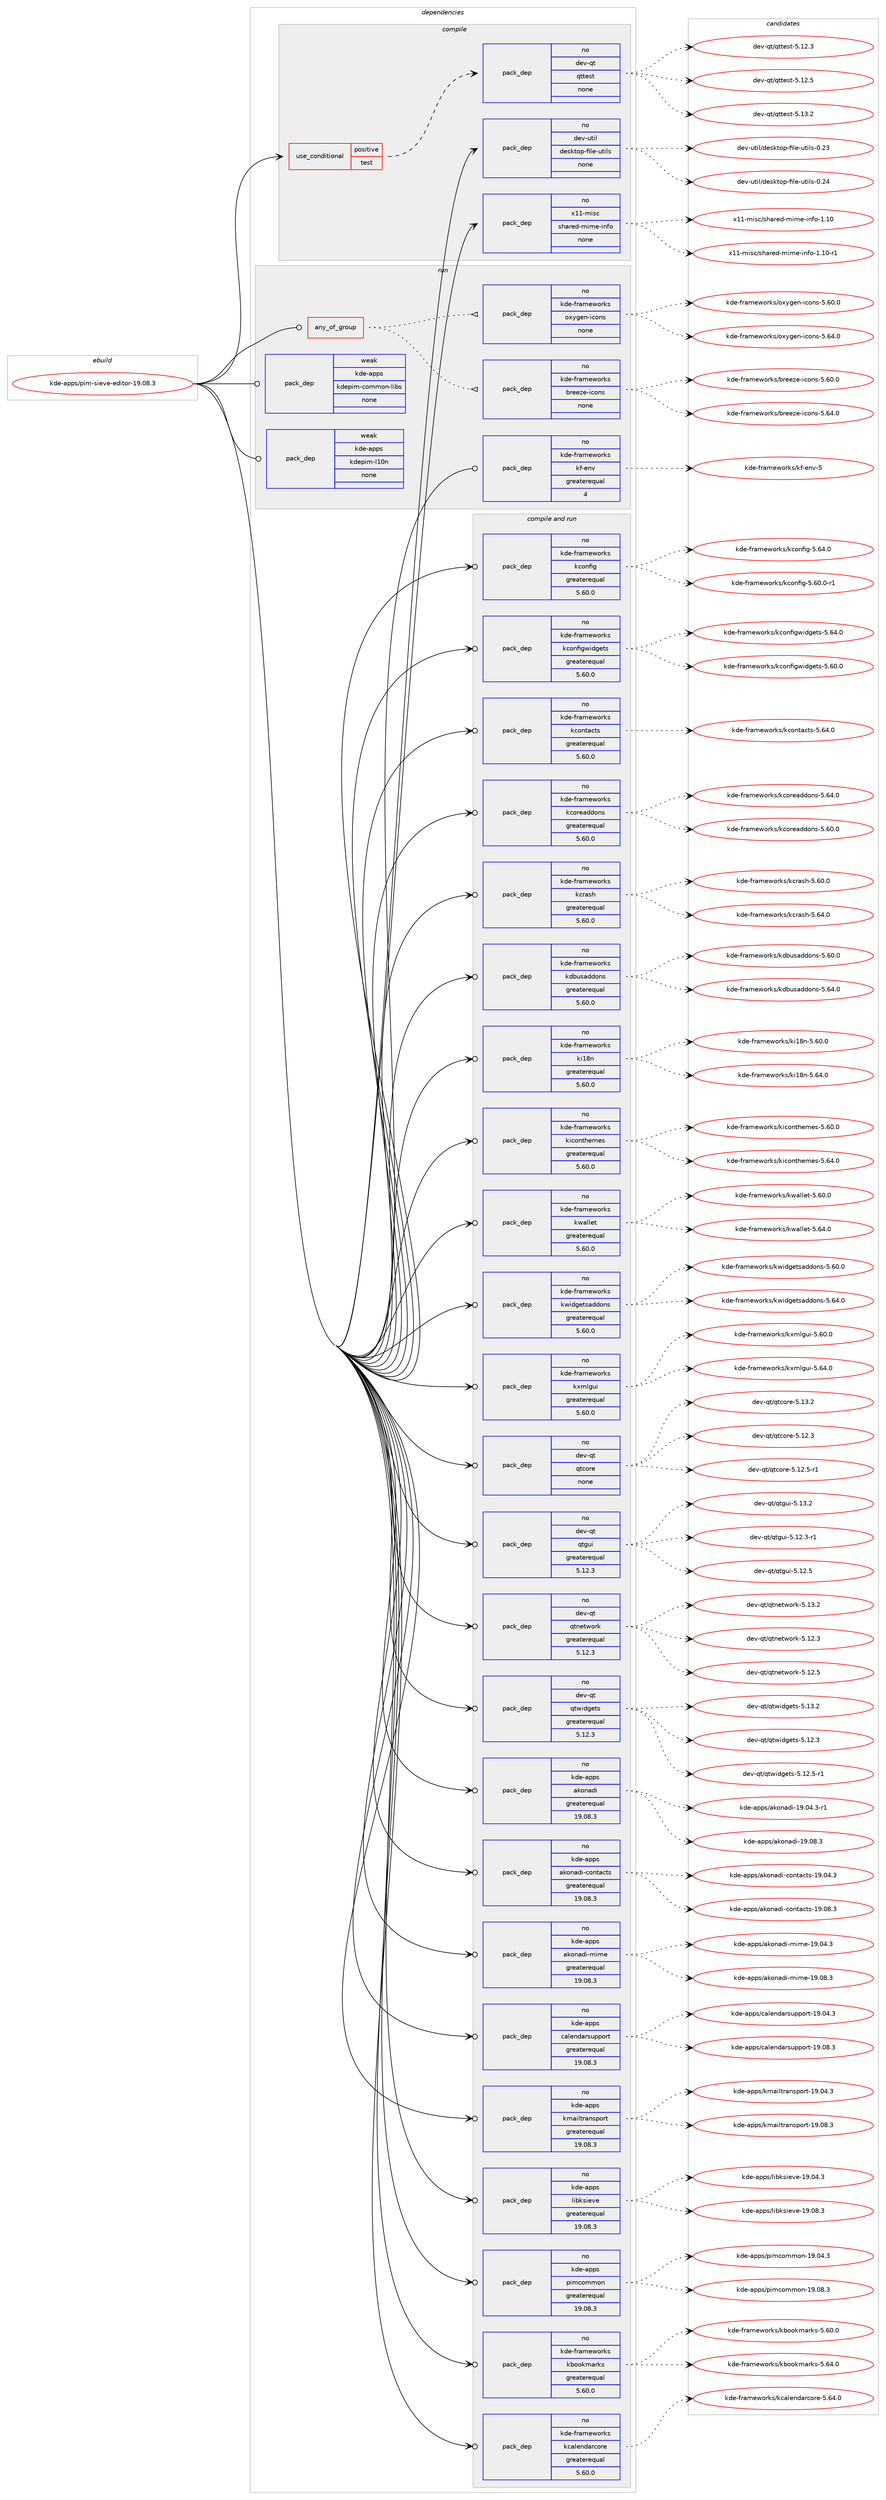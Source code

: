 digraph prolog {

# *************
# Graph options
# *************

newrank=true;
concentrate=true;
compound=true;
graph [rankdir=LR,fontname=Helvetica,fontsize=10,ranksep=1.5];#, ranksep=2.5, nodesep=0.2];
edge  [arrowhead=vee];
node  [fontname=Helvetica,fontsize=10];

# **********
# The ebuild
# **********

subgraph cluster_leftcol {
color=gray;
rank=same;
label=<<i>ebuild</i>>;
id [label="kde-apps/pim-sieve-editor-19.08.3", color=red, width=4, href="../kde-apps/pim-sieve-editor-19.08.3.svg"];
}

# ****************
# The dependencies
# ****************

subgraph cluster_midcol {
color=gray;
label=<<i>dependencies</i>>;
subgraph cluster_compile {
fillcolor="#eeeeee";
style=filled;
label=<<i>compile</i>>;
subgraph cond186984 {
dependency762671 [label=<<TABLE BORDER="0" CELLBORDER="1" CELLSPACING="0" CELLPADDING="4"><TR><TD ROWSPAN="3" CELLPADDING="10">use_conditional</TD></TR><TR><TD>positive</TD></TR><TR><TD>test</TD></TR></TABLE>>, shape=none, color=red];
subgraph pack562600 {
dependency762672 [label=<<TABLE BORDER="0" CELLBORDER="1" CELLSPACING="0" CELLPADDING="4" WIDTH="220"><TR><TD ROWSPAN="6" CELLPADDING="30">pack_dep</TD></TR><TR><TD WIDTH="110">no</TD></TR><TR><TD>dev-qt</TD></TR><TR><TD>qttest</TD></TR><TR><TD>none</TD></TR><TR><TD></TD></TR></TABLE>>, shape=none, color=blue];
}
dependency762671:e -> dependency762672:w [weight=20,style="dashed",arrowhead="vee"];
}
id:e -> dependency762671:w [weight=20,style="solid",arrowhead="vee"];
subgraph pack562601 {
dependency762673 [label=<<TABLE BORDER="0" CELLBORDER="1" CELLSPACING="0" CELLPADDING="4" WIDTH="220"><TR><TD ROWSPAN="6" CELLPADDING="30">pack_dep</TD></TR><TR><TD WIDTH="110">no</TD></TR><TR><TD>dev-util</TD></TR><TR><TD>desktop-file-utils</TD></TR><TR><TD>none</TD></TR><TR><TD></TD></TR></TABLE>>, shape=none, color=blue];
}
id:e -> dependency762673:w [weight=20,style="solid",arrowhead="vee"];
subgraph pack562602 {
dependency762674 [label=<<TABLE BORDER="0" CELLBORDER="1" CELLSPACING="0" CELLPADDING="4" WIDTH="220"><TR><TD ROWSPAN="6" CELLPADDING="30">pack_dep</TD></TR><TR><TD WIDTH="110">no</TD></TR><TR><TD>x11-misc</TD></TR><TR><TD>shared-mime-info</TD></TR><TR><TD>none</TD></TR><TR><TD></TD></TR></TABLE>>, shape=none, color=blue];
}
id:e -> dependency762674:w [weight=20,style="solid",arrowhead="vee"];
}
subgraph cluster_compileandrun {
fillcolor="#eeeeee";
style=filled;
label=<<i>compile and run</i>>;
subgraph pack562603 {
dependency762675 [label=<<TABLE BORDER="0" CELLBORDER="1" CELLSPACING="0" CELLPADDING="4" WIDTH="220"><TR><TD ROWSPAN="6" CELLPADDING="30">pack_dep</TD></TR><TR><TD WIDTH="110">no</TD></TR><TR><TD>dev-qt</TD></TR><TR><TD>qtcore</TD></TR><TR><TD>none</TD></TR><TR><TD></TD></TR></TABLE>>, shape=none, color=blue];
}
id:e -> dependency762675:w [weight=20,style="solid",arrowhead="odotvee"];
subgraph pack562604 {
dependency762676 [label=<<TABLE BORDER="0" CELLBORDER="1" CELLSPACING="0" CELLPADDING="4" WIDTH="220"><TR><TD ROWSPAN="6" CELLPADDING="30">pack_dep</TD></TR><TR><TD WIDTH="110">no</TD></TR><TR><TD>dev-qt</TD></TR><TR><TD>qtgui</TD></TR><TR><TD>greaterequal</TD></TR><TR><TD>5.12.3</TD></TR></TABLE>>, shape=none, color=blue];
}
id:e -> dependency762676:w [weight=20,style="solid",arrowhead="odotvee"];
subgraph pack562605 {
dependency762677 [label=<<TABLE BORDER="0" CELLBORDER="1" CELLSPACING="0" CELLPADDING="4" WIDTH="220"><TR><TD ROWSPAN="6" CELLPADDING="30">pack_dep</TD></TR><TR><TD WIDTH="110">no</TD></TR><TR><TD>dev-qt</TD></TR><TR><TD>qtnetwork</TD></TR><TR><TD>greaterequal</TD></TR><TR><TD>5.12.3</TD></TR></TABLE>>, shape=none, color=blue];
}
id:e -> dependency762677:w [weight=20,style="solid",arrowhead="odotvee"];
subgraph pack562606 {
dependency762678 [label=<<TABLE BORDER="0" CELLBORDER="1" CELLSPACING="0" CELLPADDING="4" WIDTH="220"><TR><TD ROWSPAN="6" CELLPADDING="30">pack_dep</TD></TR><TR><TD WIDTH="110">no</TD></TR><TR><TD>dev-qt</TD></TR><TR><TD>qtwidgets</TD></TR><TR><TD>greaterequal</TD></TR><TR><TD>5.12.3</TD></TR></TABLE>>, shape=none, color=blue];
}
id:e -> dependency762678:w [weight=20,style="solid",arrowhead="odotvee"];
subgraph pack562607 {
dependency762679 [label=<<TABLE BORDER="0" CELLBORDER="1" CELLSPACING="0" CELLPADDING="4" WIDTH="220"><TR><TD ROWSPAN="6" CELLPADDING="30">pack_dep</TD></TR><TR><TD WIDTH="110">no</TD></TR><TR><TD>kde-apps</TD></TR><TR><TD>akonadi</TD></TR><TR><TD>greaterequal</TD></TR><TR><TD>19.08.3</TD></TR></TABLE>>, shape=none, color=blue];
}
id:e -> dependency762679:w [weight=20,style="solid",arrowhead="odotvee"];
subgraph pack562608 {
dependency762680 [label=<<TABLE BORDER="0" CELLBORDER="1" CELLSPACING="0" CELLPADDING="4" WIDTH="220"><TR><TD ROWSPAN="6" CELLPADDING="30">pack_dep</TD></TR><TR><TD WIDTH="110">no</TD></TR><TR><TD>kde-apps</TD></TR><TR><TD>akonadi-contacts</TD></TR><TR><TD>greaterequal</TD></TR><TR><TD>19.08.3</TD></TR></TABLE>>, shape=none, color=blue];
}
id:e -> dependency762680:w [weight=20,style="solid",arrowhead="odotvee"];
subgraph pack562609 {
dependency762681 [label=<<TABLE BORDER="0" CELLBORDER="1" CELLSPACING="0" CELLPADDING="4" WIDTH="220"><TR><TD ROWSPAN="6" CELLPADDING="30">pack_dep</TD></TR><TR><TD WIDTH="110">no</TD></TR><TR><TD>kde-apps</TD></TR><TR><TD>akonadi-mime</TD></TR><TR><TD>greaterequal</TD></TR><TR><TD>19.08.3</TD></TR></TABLE>>, shape=none, color=blue];
}
id:e -> dependency762681:w [weight=20,style="solid",arrowhead="odotvee"];
subgraph pack562610 {
dependency762682 [label=<<TABLE BORDER="0" CELLBORDER="1" CELLSPACING="0" CELLPADDING="4" WIDTH="220"><TR><TD ROWSPAN="6" CELLPADDING="30">pack_dep</TD></TR><TR><TD WIDTH="110">no</TD></TR><TR><TD>kde-apps</TD></TR><TR><TD>calendarsupport</TD></TR><TR><TD>greaterequal</TD></TR><TR><TD>19.08.3</TD></TR></TABLE>>, shape=none, color=blue];
}
id:e -> dependency762682:w [weight=20,style="solid",arrowhead="odotvee"];
subgraph pack562611 {
dependency762683 [label=<<TABLE BORDER="0" CELLBORDER="1" CELLSPACING="0" CELLPADDING="4" WIDTH="220"><TR><TD ROWSPAN="6" CELLPADDING="30">pack_dep</TD></TR><TR><TD WIDTH="110">no</TD></TR><TR><TD>kde-apps</TD></TR><TR><TD>kmailtransport</TD></TR><TR><TD>greaterequal</TD></TR><TR><TD>19.08.3</TD></TR></TABLE>>, shape=none, color=blue];
}
id:e -> dependency762683:w [weight=20,style="solid",arrowhead="odotvee"];
subgraph pack562612 {
dependency762684 [label=<<TABLE BORDER="0" CELLBORDER="1" CELLSPACING="0" CELLPADDING="4" WIDTH="220"><TR><TD ROWSPAN="6" CELLPADDING="30">pack_dep</TD></TR><TR><TD WIDTH="110">no</TD></TR><TR><TD>kde-apps</TD></TR><TR><TD>libksieve</TD></TR><TR><TD>greaterequal</TD></TR><TR><TD>19.08.3</TD></TR></TABLE>>, shape=none, color=blue];
}
id:e -> dependency762684:w [weight=20,style="solid",arrowhead="odotvee"];
subgraph pack562613 {
dependency762685 [label=<<TABLE BORDER="0" CELLBORDER="1" CELLSPACING="0" CELLPADDING="4" WIDTH="220"><TR><TD ROWSPAN="6" CELLPADDING="30">pack_dep</TD></TR><TR><TD WIDTH="110">no</TD></TR><TR><TD>kde-apps</TD></TR><TR><TD>pimcommon</TD></TR><TR><TD>greaterequal</TD></TR><TR><TD>19.08.3</TD></TR></TABLE>>, shape=none, color=blue];
}
id:e -> dependency762685:w [weight=20,style="solid",arrowhead="odotvee"];
subgraph pack562614 {
dependency762686 [label=<<TABLE BORDER="0" CELLBORDER="1" CELLSPACING="0" CELLPADDING="4" WIDTH="220"><TR><TD ROWSPAN="6" CELLPADDING="30">pack_dep</TD></TR><TR><TD WIDTH="110">no</TD></TR><TR><TD>kde-frameworks</TD></TR><TR><TD>kbookmarks</TD></TR><TR><TD>greaterequal</TD></TR><TR><TD>5.60.0</TD></TR></TABLE>>, shape=none, color=blue];
}
id:e -> dependency762686:w [weight=20,style="solid",arrowhead="odotvee"];
subgraph pack562615 {
dependency762687 [label=<<TABLE BORDER="0" CELLBORDER="1" CELLSPACING="0" CELLPADDING="4" WIDTH="220"><TR><TD ROWSPAN="6" CELLPADDING="30">pack_dep</TD></TR><TR><TD WIDTH="110">no</TD></TR><TR><TD>kde-frameworks</TD></TR><TR><TD>kcalendarcore</TD></TR><TR><TD>greaterequal</TD></TR><TR><TD>5.60.0</TD></TR></TABLE>>, shape=none, color=blue];
}
id:e -> dependency762687:w [weight=20,style="solid",arrowhead="odotvee"];
subgraph pack562616 {
dependency762688 [label=<<TABLE BORDER="0" CELLBORDER="1" CELLSPACING="0" CELLPADDING="4" WIDTH="220"><TR><TD ROWSPAN="6" CELLPADDING="30">pack_dep</TD></TR><TR><TD WIDTH="110">no</TD></TR><TR><TD>kde-frameworks</TD></TR><TR><TD>kconfig</TD></TR><TR><TD>greaterequal</TD></TR><TR><TD>5.60.0</TD></TR></TABLE>>, shape=none, color=blue];
}
id:e -> dependency762688:w [weight=20,style="solid",arrowhead="odotvee"];
subgraph pack562617 {
dependency762689 [label=<<TABLE BORDER="0" CELLBORDER="1" CELLSPACING="0" CELLPADDING="4" WIDTH="220"><TR><TD ROWSPAN="6" CELLPADDING="30">pack_dep</TD></TR><TR><TD WIDTH="110">no</TD></TR><TR><TD>kde-frameworks</TD></TR><TR><TD>kconfigwidgets</TD></TR><TR><TD>greaterequal</TD></TR><TR><TD>5.60.0</TD></TR></TABLE>>, shape=none, color=blue];
}
id:e -> dependency762689:w [weight=20,style="solid",arrowhead="odotvee"];
subgraph pack562618 {
dependency762690 [label=<<TABLE BORDER="0" CELLBORDER="1" CELLSPACING="0" CELLPADDING="4" WIDTH="220"><TR><TD ROWSPAN="6" CELLPADDING="30">pack_dep</TD></TR><TR><TD WIDTH="110">no</TD></TR><TR><TD>kde-frameworks</TD></TR><TR><TD>kcontacts</TD></TR><TR><TD>greaterequal</TD></TR><TR><TD>5.60.0</TD></TR></TABLE>>, shape=none, color=blue];
}
id:e -> dependency762690:w [weight=20,style="solid",arrowhead="odotvee"];
subgraph pack562619 {
dependency762691 [label=<<TABLE BORDER="0" CELLBORDER="1" CELLSPACING="0" CELLPADDING="4" WIDTH="220"><TR><TD ROWSPAN="6" CELLPADDING="30">pack_dep</TD></TR><TR><TD WIDTH="110">no</TD></TR><TR><TD>kde-frameworks</TD></TR><TR><TD>kcoreaddons</TD></TR><TR><TD>greaterequal</TD></TR><TR><TD>5.60.0</TD></TR></TABLE>>, shape=none, color=blue];
}
id:e -> dependency762691:w [weight=20,style="solid",arrowhead="odotvee"];
subgraph pack562620 {
dependency762692 [label=<<TABLE BORDER="0" CELLBORDER="1" CELLSPACING="0" CELLPADDING="4" WIDTH="220"><TR><TD ROWSPAN="6" CELLPADDING="30">pack_dep</TD></TR><TR><TD WIDTH="110">no</TD></TR><TR><TD>kde-frameworks</TD></TR><TR><TD>kcrash</TD></TR><TR><TD>greaterequal</TD></TR><TR><TD>5.60.0</TD></TR></TABLE>>, shape=none, color=blue];
}
id:e -> dependency762692:w [weight=20,style="solid",arrowhead="odotvee"];
subgraph pack562621 {
dependency762693 [label=<<TABLE BORDER="0" CELLBORDER="1" CELLSPACING="0" CELLPADDING="4" WIDTH="220"><TR><TD ROWSPAN="6" CELLPADDING="30">pack_dep</TD></TR><TR><TD WIDTH="110">no</TD></TR><TR><TD>kde-frameworks</TD></TR><TR><TD>kdbusaddons</TD></TR><TR><TD>greaterequal</TD></TR><TR><TD>5.60.0</TD></TR></TABLE>>, shape=none, color=blue];
}
id:e -> dependency762693:w [weight=20,style="solid",arrowhead="odotvee"];
subgraph pack562622 {
dependency762694 [label=<<TABLE BORDER="0" CELLBORDER="1" CELLSPACING="0" CELLPADDING="4" WIDTH="220"><TR><TD ROWSPAN="6" CELLPADDING="30">pack_dep</TD></TR><TR><TD WIDTH="110">no</TD></TR><TR><TD>kde-frameworks</TD></TR><TR><TD>ki18n</TD></TR><TR><TD>greaterequal</TD></TR><TR><TD>5.60.0</TD></TR></TABLE>>, shape=none, color=blue];
}
id:e -> dependency762694:w [weight=20,style="solid",arrowhead="odotvee"];
subgraph pack562623 {
dependency762695 [label=<<TABLE BORDER="0" CELLBORDER="1" CELLSPACING="0" CELLPADDING="4" WIDTH="220"><TR><TD ROWSPAN="6" CELLPADDING="30">pack_dep</TD></TR><TR><TD WIDTH="110">no</TD></TR><TR><TD>kde-frameworks</TD></TR><TR><TD>kiconthemes</TD></TR><TR><TD>greaterequal</TD></TR><TR><TD>5.60.0</TD></TR></TABLE>>, shape=none, color=blue];
}
id:e -> dependency762695:w [weight=20,style="solid",arrowhead="odotvee"];
subgraph pack562624 {
dependency762696 [label=<<TABLE BORDER="0" CELLBORDER="1" CELLSPACING="0" CELLPADDING="4" WIDTH="220"><TR><TD ROWSPAN="6" CELLPADDING="30">pack_dep</TD></TR><TR><TD WIDTH="110">no</TD></TR><TR><TD>kde-frameworks</TD></TR><TR><TD>kwallet</TD></TR><TR><TD>greaterequal</TD></TR><TR><TD>5.60.0</TD></TR></TABLE>>, shape=none, color=blue];
}
id:e -> dependency762696:w [weight=20,style="solid",arrowhead="odotvee"];
subgraph pack562625 {
dependency762697 [label=<<TABLE BORDER="0" CELLBORDER="1" CELLSPACING="0" CELLPADDING="4" WIDTH="220"><TR><TD ROWSPAN="6" CELLPADDING="30">pack_dep</TD></TR><TR><TD WIDTH="110">no</TD></TR><TR><TD>kde-frameworks</TD></TR><TR><TD>kwidgetsaddons</TD></TR><TR><TD>greaterequal</TD></TR><TR><TD>5.60.0</TD></TR></TABLE>>, shape=none, color=blue];
}
id:e -> dependency762697:w [weight=20,style="solid",arrowhead="odotvee"];
subgraph pack562626 {
dependency762698 [label=<<TABLE BORDER="0" CELLBORDER="1" CELLSPACING="0" CELLPADDING="4" WIDTH="220"><TR><TD ROWSPAN="6" CELLPADDING="30">pack_dep</TD></TR><TR><TD WIDTH="110">no</TD></TR><TR><TD>kde-frameworks</TD></TR><TR><TD>kxmlgui</TD></TR><TR><TD>greaterequal</TD></TR><TR><TD>5.60.0</TD></TR></TABLE>>, shape=none, color=blue];
}
id:e -> dependency762698:w [weight=20,style="solid",arrowhead="odotvee"];
}
subgraph cluster_run {
fillcolor="#eeeeee";
style=filled;
label=<<i>run</i>>;
subgraph any12681 {
dependency762699 [label=<<TABLE BORDER="0" CELLBORDER="1" CELLSPACING="0" CELLPADDING="4"><TR><TD CELLPADDING="10">any_of_group</TD></TR></TABLE>>, shape=none, color=red];subgraph pack562627 {
dependency762700 [label=<<TABLE BORDER="0" CELLBORDER="1" CELLSPACING="0" CELLPADDING="4" WIDTH="220"><TR><TD ROWSPAN="6" CELLPADDING="30">pack_dep</TD></TR><TR><TD WIDTH="110">no</TD></TR><TR><TD>kde-frameworks</TD></TR><TR><TD>breeze-icons</TD></TR><TR><TD>none</TD></TR><TR><TD></TD></TR></TABLE>>, shape=none, color=blue];
}
dependency762699:e -> dependency762700:w [weight=20,style="dotted",arrowhead="oinv"];
subgraph pack562628 {
dependency762701 [label=<<TABLE BORDER="0" CELLBORDER="1" CELLSPACING="0" CELLPADDING="4" WIDTH="220"><TR><TD ROWSPAN="6" CELLPADDING="30">pack_dep</TD></TR><TR><TD WIDTH="110">no</TD></TR><TR><TD>kde-frameworks</TD></TR><TR><TD>oxygen-icons</TD></TR><TR><TD>none</TD></TR><TR><TD></TD></TR></TABLE>>, shape=none, color=blue];
}
dependency762699:e -> dependency762701:w [weight=20,style="dotted",arrowhead="oinv"];
}
id:e -> dependency762699:w [weight=20,style="solid",arrowhead="odot"];
subgraph pack562629 {
dependency762702 [label=<<TABLE BORDER="0" CELLBORDER="1" CELLSPACING="0" CELLPADDING="4" WIDTH="220"><TR><TD ROWSPAN="6" CELLPADDING="30">pack_dep</TD></TR><TR><TD WIDTH="110">no</TD></TR><TR><TD>kde-frameworks</TD></TR><TR><TD>kf-env</TD></TR><TR><TD>greaterequal</TD></TR><TR><TD>4</TD></TR></TABLE>>, shape=none, color=blue];
}
id:e -> dependency762702:w [weight=20,style="solid",arrowhead="odot"];
subgraph pack562630 {
dependency762703 [label=<<TABLE BORDER="0" CELLBORDER="1" CELLSPACING="0" CELLPADDING="4" WIDTH="220"><TR><TD ROWSPAN="6" CELLPADDING="30">pack_dep</TD></TR><TR><TD WIDTH="110">weak</TD></TR><TR><TD>kde-apps</TD></TR><TR><TD>kdepim-common-libs</TD></TR><TR><TD>none</TD></TR><TR><TD></TD></TR></TABLE>>, shape=none, color=blue];
}
id:e -> dependency762703:w [weight=20,style="solid",arrowhead="odot"];
subgraph pack562631 {
dependency762704 [label=<<TABLE BORDER="0" CELLBORDER="1" CELLSPACING="0" CELLPADDING="4" WIDTH="220"><TR><TD ROWSPAN="6" CELLPADDING="30">pack_dep</TD></TR><TR><TD WIDTH="110">weak</TD></TR><TR><TD>kde-apps</TD></TR><TR><TD>kdepim-l10n</TD></TR><TR><TD>none</TD></TR><TR><TD></TD></TR></TABLE>>, shape=none, color=blue];
}
id:e -> dependency762704:w [weight=20,style="solid",arrowhead="odot"];
}
}

# **************
# The candidates
# **************

subgraph cluster_choices {
rank=same;
color=gray;
label=<<i>candidates</i>>;

subgraph choice562600 {
color=black;
nodesep=1;
choice100101118451131164711311611610111511645534649504651 [label="dev-qt/qttest-5.12.3", color=red, width=4,href="../dev-qt/qttest-5.12.3.svg"];
choice100101118451131164711311611610111511645534649504653 [label="dev-qt/qttest-5.12.5", color=red, width=4,href="../dev-qt/qttest-5.12.5.svg"];
choice100101118451131164711311611610111511645534649514650 [label="dev-qt/qttest-5.13.2", color=red, width=4,href="../dev-qt/qttest-5.13.2.svg"];
dependency762672:e -> choice100101118451131164711311611610111511645534649504651:w [style=dotted,weight="100"];
dependency762672:e -> choice100101118451131164711311611610111511645534649504653:w [style=dotted,weight="100"];
dependency762672:e -> choice100101118451131164711311611610111511645534649514650:w [style=dotted,weight="100"];
}
subgraph choice562601 {
color=black;
nodesep=1;
choice100101118451171161051084710010111510711611111245102105108101451171161051081154548465051 [label="dev-util/desktop-file-utils-0.23", color=red, width=4,href="../dev-util/desktop-file-utils-0.23.svg"];
choice100101118451171161051084710010111510711611111245102105108101451171161051081154548465052 [label="dev-util/desktop-file-utils-0.24", color=red, width=4,href="../dev-util/desktop-file-utils-0.24.svg"];
dependency762673:e -> choice100101118451171161051084710010111510711611111245102105108101451171161051081154548465051:w [style=dotted,weight="100"];
dependency762673:e -> choice100101118451171161051084710010111510711611111245102105108101451171161051081154548465052:w [style=dotted,weight="100"];
}
subgraph choice562602 {
color=black;
nodesep=1;
choice12049494510910511599471151049711410110045109105109101451051101021114549464948 [label="x11-misc/shared-mime-info-1.10", color=red, width=4,href="../x11-misc/shared-mime-info-1.10.svg"];
choice120494945109105115994711510497114101100451091051091014510511010211145494649484511449 [label="x11-misc/shared-mime-info-1.10-r1", color=red, width=4,href="../x11-misc/shared-mime-info-1.10-r1.svg"];
dependency762674:e -> choice12049494510910511599471151049711410110045109105109101451051101021114549464948:w [style=dotted,weight="100"];
dependency762674:e -> choice120494945109105115994711510497114101100451091051091014510511010211145494649484511449:w [style=dotted,weight="100"];
}
subgraph choice562603 {
color=black;
nodesep=1;
choice10010111845113116471131169911111410145534649504651 [label="dev-qt/qtcore-5.12.3", color=red, width=4,href="../dev-qt/qtcore-5.12.3.svg"];
choice100101118451131164711311699111114101455346495046534511449 [label="dev-qt/qtcore-5.12.5-r1", color=red, width=4,href="../dev-qt/qtcore-5.12.5-r1.svg"];
choice10010111845113116471131169911111410145534649514650 [label="dev-qt/qtcore-5.13.2", color=red, width=4,href="../dev-qt/qtcore-5.13.2.svg"];
dependency762675:e -> choice10010111845113116471131169911111410145534649504651:w [style=dotted,weight="100"];
dependency762675:e -> choice100101118451131164711311699111114101455346495046534511449:w [style=dotted,weight="100"];
dependency762675:e -> choice10010111845113116471131169911111410145534649514650:w [style=dotted,weight="100"];
}
subgraph choice562604 {
color=black;
nodesep=1;
choice1001011184511311647113116103117105455346495046514511449 [label="dev-qt/qtgui-5.12.3-r1", color=red, width=4,href="../dev-qt/qtgui-5.12.3-r1.svg"];
choice100101118451131164711311610311710545534649504653 [label="dev-qt/qtgui-5.12.5", color=red, width=4,href="../dev-qt/qtgui-5.12.5.svg"];
choice100101118451131164711311610311710545534649514650 [label="dev-qt/qtgui-5.13.2", color=red, width=4,href="../dev-qt/qtgui-5.13.2.svg"];
dependency762676:e -> choice1001011184511311647113116103117105455346495046514511449:w [style=dotted,weight="100"];
dependency762676:e -> choice100101118451131164711311610311710545534649504653:w [style=dotted,weight="100"];
dependency762676:e -> choice100101118451131164711311610311710545534649514650:w [style=dotted,weight="100"];
}
subgraph choice562605 {
color=black;
nodesep=1;
choice100101118451131164711311611010111611911111410745534649504651 [label="dev-qt/qtnetwork-5.12.3", color=red, width=4,href="../dev-qt/qtnetwork-5.12.3.svg"];
choice100101118451131164711311611010111611911111410745534649504653 [label="dev-qt/qtnetwork-5.12.5", color=red, width=4,href="../dev-qt/qtnetwork-5.12.5.svg"];
choice100101118451131164711311611010111611911111410745534649514650 [label="dev-qt/qtnetwork-5.13.2", color=red, width=4,href="../dev-qt/qtnetwork-5.13.2.svg"];
dependency762677:e -> choice100101118451131164711311611010111611911111410745534649504651:w [style=dotted,weight="100"];
dependency762677:e -> choice100101118451131164711311611010111611911111410745534649504653:w [style=dotted,weight="100"];
dependency762677:e -> choice100101118451131164711311611010111611911111410745534649514650:w [style=dotted,weight="100"];
}
subgraph choice562606 {
color=black;
nodesep=1;
choice100101118451131164711311611910510010310111611545534649504651 [label="dev-qt/qtwidgets-5.12.3", color=red, width=4,href="../dev-qt/qtwidgets-5.12.3.svg"];
choice1001011184511311647113116119105100103101116115455346495046534511449 [label="dev-qt/qtwidgets-5.12.5-r1", color=red, width=4,href="../dev-qt/qtwidgets-5.12.5-r1.svg"];
choice100101118451131164711311611910510010310111611545534649514650 [label="dev-qt/qtwidgets-5.13.2", color=red, width=4,href="../dev-qt/qtwidgets-5.13.2.svg"];
dependency762678:e -> choice100101118451131164711311611910510010310111611545534649504651:w [style=dotted,weight="100"];
dependency762678:e -> choice1001011184511311647113116119105100103101116115455346495046534511449:w [style=dotted,weight="100"];
dependency762678:e -> choice100101118451131164711311611910510010310111611545534649514650:w [style=dotted,weight="100"];
}
subgraph choice562607 {
color=black;
nodesep=1;
choice107100101459711211211547971071111109710010545495746485246514511449 [label="kde-apps/akonadi-19.04.3-r1", color=red, width=4,href="../kde-apps/akonadi-19.04.3-r1.svg"];
choice10710010145971121121154797107111110971001054549574648564651 [label="kde-apps/akonadi-19.08.3", color=red, width=4,href="../kde-apps/akonadi-19.08.3.svg"];
dependency762679:e -> choice107100101459711211211547971071111109710010545495746485246514511449:w [style=dotted,weight="100"];
dependency762679:e -> choice10710010145971121121154797107111110971001054549574648564651:w [style=dotted,weight="100"];
}
subgraph choice562608 {
color=black;
nodesep=1;
choice1071001014597112112115479710711111097100105459911111011697991161154549574648524651 [label="kde-apps/akonadi-contacts-19.04.3", color=red, width=4,href="../kde-apps/akonadi-contacts-19.04.3.svg"];
choice1071001014597112112115479710711111097100105459911111011697991161154549574648564651 [label="kde-apps/akonadi-contacts-19.08.3", color=red, width=4,href="../kde-apps/akonadi-contacts-19.08.3.svg"];
dependency762680:e -> choice1071001014597112112115479710711111097100105459911111011697991161154549574648524651:w [style=dotted,weight="100"];
dependency762680:e -> choice1071001014597112112115479710711111097100105459911111011697991161154549574648564651:w [style=dotted,weight="100"];
}
subgraph choice562609 {
color=black;
nodesep=1;
choice1071001014597112112115479710711111097100105451091051091014549574648524651 [label="kde-apps/akonadi-mime-19.04.3", color=red, width=4,href="../kde-apps/akonadi-mime-19.04.3.svg"];
choice1071001014597112112115479710711111097100105451091051091014549574648564651 [label="kde-apps/akonadi-mime-19.08.3", color=red, width=4,href="../kde-apps/akonadi-mime-19.08.3.svg"];
dependency762681:e -> choice1071001014597112112115479710711111097100105451091051091014549574648524651:w [style=dotted,weight="100"];
dependency762681:e -> choice1071001014597112112115479710711111097100105451091051091014549574648564651:w [style=dotted,weight="100"];
}
subgraph choice562610 {
color=black;
nodesep=1;
choice1071001014597112112115479997108101110100971141151171121121111141164549574648524651 [label="kde-apps/calendarsupport-19.04.3", color=red, width=4,href="../kde-apps/calendarsupport-19.04.3.svg"];
choice1071001014597112112115479997108101110100971141151171121121111141164549574648564651 [label="kde-apps/calendarsupport-19.08.3", color=red, width=4,href="../kde-apps/calendarsupport-19.08.3.svg"];
dependency762682:e -> choice1071001014597112112115479997108101110100971141151171121121111141164549574648524651:w [style=dotted,weight="100"];
dependency762682:e -> choice1071001014597112112115479997108101110100971141151171121121111141164549574648564651:w [style=dotted,weight="100"];
}
subgraph choice562611 {
color=black;
nodesep=1;
choice10710010145971121121154710710997105108116114971101151121111141164549574648524651 [label="kde-apps/kmailtransport-19.04.3", color=red, width=4,href="../kde-apps/kmailtransport-19.04.3.svg"];
choice10710010145971121121154710710997105108116114971101151121111141164549574648564651 [label="kde-apps/kmailtransport-19.08.3", color=red, width=4,href="../kde-apps/kmailtransport-19.08.3.svg"];
dependency762683:e -> choice10710010145971121121154710710997105108116114971101151121111141164549574648524651:w [style=dotted,weight="100"];
dependency762683:e -> choice10710010145971121121154710710997105108116114971101151121111141164549574648564651:w [style=dotted,weight="100"];
}
subgraph choice562612 {
color=black;
nodesep=1;
choice107100101459711211211547108105981071151051011181014549574648524651 [label="kde-apps/libksieve-19.04.3", color=red, width=4,href="../kde-apps/libksieve-19.04.3.svg"];
choice107100101459711211211547108105981071151051011181014549574648564651 [label="kde-apps/libksieve-19.08.3", color=red, width=4,href="../kde-apps/libksieve-19.08.3.svg"];
dependency762684:e -> choice107100101459711211211547108105981071151051011181014549574648524651:w [style=dotted,weight="100"];
dependency762684:e -> choice107100101459711211211547108105981071151051011181014549574648564651:w [style=dotted,weight="100"];
}
subgraph choice562613 {
color=black;
nodesep=1;
choice107100101459711211211547112105109991111091091111104549574648524651 [label="kde-apps/pimcommon-19.04.3", color=red, width=4,href="../kde-apps/pimcommon-19.04.3.svg"];
choice107100101459711211211547112105109991111091091111104549574648564651 [label="kde-apps/pimcommon-19.08.3", color=red, width=4,href="../kde-apps/pimcommon-19.08.3.svg"];
dependency762685:e -> choice107100101459711211211547112105109991111091091111104549574648524651:w [style=dotted,weight="100"];
dependency762685:e -> choice107100101459711211211547112105109991111091091111104549574648564651:w [style=dotted,weight="100"];
}
subgraph choice562614 {
color=black;
nodesep=1;
choice107100101451021149710910111911111410711547107981111111071099711410711545534654484648 [label="kde-frameworks/kbookmarks-5.60.0", color=red, width=4,href="../kde-frameworks/kbookmarks-5.60.0.svg"];
choice107100101451021149710910111911111410711547107981111111071099711410711545534654524648 [label="kde-frameworks/kbookmarks-5.64.0", color=red, width=4,href="../kde-frameworks/kbookmarks-5.64.0.svg"];
dependency762686:e -> choice107100101451021149710910111911111410711547107981111111071099711410711545534654484648:w [style=dotted,weight="100"];
dependency762686:e -> choice107100101451021149710910111911111410711547107981111111071099711410711545534654524648:w [style=dotted,weight="100"];
}
subgraph choice562615 {
color=black;
nodesep=1;
choice1071001014510211497109101119111114107115471079997108101110100971149911111410145534654524648 [label="kde-frameworks/kcalendarcore-5.64.0", color=red, width=4,href="../kde-frameworks/kcalendarcore-5.64.0.svg"];
dependency762687:e -> choice1071001014510211497109101119111114107115471079997108101110100971149911111410145534654524648:w [style=dotted,weight="100"];
}
subgraph choice562616 {
color=black;
nodesep=1;
choice10710010145102114971091011191111141071154710799111110102105103455346544846484511449 [label="kde-frameworks/kconfig-5.60.0-r1", color=red, width=4,href="../kde-frameworks/kconfig-5.60.0-r1.svg"];
choice1071001014510211497109101119111114107115471079911111010210510345534654524648 [label="kde-frameworks/kconfig-5.64.0", color=red, width=4,href="../kde-frameworks/kconfig-5.64.0.svg"];
dependency762688:e -> choice10710010145102114971091011191111141071154710799111110102105103455346544846484511449:w [style=dotted,weight="100"];
dependency762688:e -> choice1071001014510211497109101119111114107115471079911111010210510345534654524648:w [style=dotted,weight="100"];
}
subgraph choice562617 {
color=black;
nodesep=1;
choice1071001014510211497109101119111114107115471079911111010210510311910510010310111611545534654484648 [label="kde-frameworks/kconfigwidgets-5.60.0", color=red, width=4,href="../kde-frameworks/kconfigwidgets-5.60.0.svg"];
choice1071001014510211497109101119111114107115471079911111010210510311910510010310111611545534654524648 [label="kde-frameworks/kconfigwidgets-5.64.0", color=red, width=4,href="../kde-frameworks/kconfigwidgets-5.64.0.svg"];
dependency762689:e -> choice1071001014510211497109101119111114107115471079911111010210510311910510010310111611545534654484648:w [style=dotted,weight="100"];
dependency762689:e -> choice1071001014510211497109101119111114107115471079911111010210510311910510010310111611545534654524648:w [style=dotted,weight="100"];
}
subgraph choice562618 {
color=black;
nodesep=1;
choice10710010145102114971091011191111141071154710799111110116979911611545534654524648 [label="kde-frameworks/kcontacts-5.64.0", color=red, width=4,href="../kde-frameworks/kcontacts-5.64.0.svg"];
dependency762690:e -> choice10710010145102114971091011191111141071154710799111110116979911611545534654524648:w [style=dotted,weight="100"];
}
subgraph choice562619 {
color=black;
nodesep=1;
choice107100101451021149710910111911111410711547107991111141019710010011111011545534654484648 [label="kde-frameworks/kcoreaddons-5.60.0", color=red, width=4,href="../kde-frameworks/kcoreaddons-5.60.0.svg"];
choice107100101451021149710910111911111410711547107991111141019710010011111011545534654524648 [label="kde-frameworks/kcoreaddons-5.64.0", color=red, width=4,href="../kde-frameworks/kcoreaddons-5.64.0.svg"];
dependency762691:e -> choice107100101451021149710910111911111410711547107991111141019710010011111011545534654484648:w [style=dotted,weight="100"];
dependency762691:e -> choice107100101451021149710910111911111410711547107991111141019710010011111011545534654524648:w [style=dotted,weight="100"];
}
subgraph choice562620 {
color=black;
nodesep=1;
choice107100101451021149710910111911111410711547107991149711510445534654484648 [label="kde-frameworks/kcrash-5.60.0", color=red, width=4,href="../kde-frameworks/kcrash-5.60.0.svg"];
choice107100101451021149710910111911111410711547107991149711510445534654524648 [label="kde-frameworks/kcrash-5.64.0", color=red, width=4,href="../kde-frameworks/kcrash-5.64.0.svg"];
dependency762692:e -> choice107100101451021149710910111911111410711547107991149711510445534654484648:w [style=dotted,weight="100"];
dependency762692:e -> choice107100101451021149710910111911111410711547107991149711510445534654524648:w [style=dotted,weight="100"];
}
subgraph choice562621 {
color=black;
nodesep=1;
choice107100101451021149710910111911111410711547107100981171159710010011111011545534654484648 [label="kde-frameworks/kdbusaddons-5.60.0", color=red, width=4,href="../kde-frameworks/kdbusaddons-5.60.0.svg"];
choice107100101451021149710910111911111410711547107100981171159710010011111011545534654524648 [label="kde-frameworks/kdbusaddons-5.64.0", color=red, width=4,href="../kde-frameworks/kdbusaddons-5.64.0.svg"];
dependency762693:e -> choice107100101451021149710910111911111410711547107100981171159710010011111011545534654484648:w [style=dotted,weight="100"];
dependency762693:e -> choice107100101451021149710910111911111410711547107100981171159710010011111011545534654524648:w [style=dotted,weight="100"];
}
subgraph choice562622 {
color=black;
nodesep=1;
choice107100101451021149710910111911111410711547107105495611045534654484648 [label="kde-frameworks/ki18n-5.60.0", color=red, width=4,href="../kde-frameworks/ki18n-5.60.0.svg"];
choice107100101451021149710910111911111410711547107105495611045534654524648 [label="kde-frameworks/ki18n-5.64.0", color=red, width=4,href="../kde-frameworks/ki18n-5.64.0.svg"];
dependency762694:e -> choice107100101451021149710910111911111410711547107105495611045534654484648:w [style=dotted,weight="100"];
dependency762694:e -> choice107100101451021149710910111911111410711547107105495611045534654524648:w [style=dotted,weight="100"];
}
subgraph choice562623 {
color=black;
nodesep=1;
choice1071001014510211497109101119111114107115471071059911111011610410110910111545534654484648 [label="kde-frameworks/kiconthemes-5.60.0", color=red, width=4,href="../kde-frameworks/kiconthemes-5.60.0.svg"];
choice1071001014510211497109101119111114107115471071059911111011610410110910111545534654524648 [label="kde-frameworks/kiconthemes-5.64.0", color=red, width=4,href="../kde-frameworks/kiconthemes-5.64.0.svg"];
dependency762695:e -> choice1071001014510211497109101119111114107115471071059911111011610410110910111545534654484648:w [style=dotted,weight="100"];
dependency762695:e -> choice1071001014510211497109101119111114107115471071059911111011610410110910111545534654524648:w [style=dotted,weight="100"];
}
subgraph choice562624 {
color=black;
nodesep=1;
choice1071001014510211497109101119111114107115471071199710810810111645534654484648 [label="kde-frameworks/kwallet-5.60.0", color=red, width=4,href="../kde-frameworks/kwallet-5.60.0.svg"];
choice1071001014510211497109101119111114107115471071199710810810111645534654524648 [label="kde-frameworks/kwallet-5.64.0", color=red, width=4,href="../kde-frameworks/kwallet-5.64.0.svg"];
dependency762696:e -> choice1071001014510211497109101119111114107115471071199710810810111645534654484648:w [style=dotted,weight="100"];
dependency762696:e -> choice1071001014510211497109101119111114107115471071199710810810111645534654524648:w [style=dotted,weight="100"];
}
subgraph choice562625 {
color=black;
nodesep=1;
choice1071001014510211497109101119111114107115471071191051001031011161159710010011111011545534654484648 [label="kde-frameworks/kwidgetsaddons-5.60.0", color=red, width=4,href="../kde-frameworks/kwidgetsaddons-5.60.0.svg"];
choice1071001014510211497109101119111114107115471071191051001031011161159710010011111011545534654524648 [label="kde-frameworks/kwidgetsaddons-5.64.0", color=red, width=4,href="../kde-frameworks/kwidgetsaddons-5.64.0.svg"];
dependency762697:e -> choice1071001014510211497109101119111114107115471071191051001031011161159710010011111011545534654484648:w [style=dotted,weight="100"];
dependency762697:e -> choice1071001014510211497109101119111114107115471071191051001031011161159710010011111011545534654524648:w [style=dotted,weight="100"];
}
subgraph choice562626 {
color=black;
nodesep=1;
choice10710010145102114971091011191111141071154710712010910810311710545534654484648 [label="kde-frameworks/kxmlgui-5.60.0", color=red, width=4,href="../kde-frameworks/kxmlgui-5.60.0.svg"];
choice10710010145102114971091011191111141071154710712010910810311710545534654524648 [label="kde-frameworks/kxmlgui-5.64.0", color=red, width=4,href="../kde-frameworks/kxmlgui-5.64.0.svg"];
dependency762698:e -> choice10710010145102114971091011191111141071154710712010910810311710545534654484648:w [style=dotted,weight="100"];
dependency762698:e -> choice10710010145102114971091011191111141071154710712010910810311710545534654524648:w [style=dotted,weight="100"];
}
subgraph choice562627 {
color=black;
nodesep=1;
choice10710010145102114971091011191111141071154798114101101122101451059911111011545534654484648 [label="kde-frameworks/breeze-icons-5.60.0", color=red, width=4,href="../kde-frameworks/breeze-icons-5.60.0.svg"];
choice10710010145102114971091011191111141071154798114101101122101451059911111011545534654524648 [label="kde-frameworks/breeze-icons-5.64.0", color=red, width=4,href="../kde-frameworks/breeze-icons-5.64.0.svg"];
dependency762700:e -> choice10710010145102114971091011191111141071154798114101101122101451059911111011545534654484648:w [style=dotted,weight="100"];
dependency762700:e -> choice10710010145102114971091011191111141071154798114101101122101451059911111011545534654524648:w [style=dotted,weight="100"];
}
subgraph choice562628 {
color=black;
nodesep=1;
choice107100101451021149710910111911111410711547111120121103101110451059911111011545534654484648 [label="kde-frameworks/oxygen-icons-5.60.0", color=red, width=4,href="../kde-frameworks/oxygen-icons-5.60.0.svg"];
choice107100101451021149710910111911111410711547111120121103101110451059911111011545534654524648 [label="kde-frameworks/oxygen-icons-5.64.0", color=red, width=4,href="../kde-frameworks/oxygen-icons-5.64.0.svg"];
dependency762701:e -> choice107100101451021149710910111911111410711547111120121103101110451059911111011545534654484648:w [style=dotted,weight="100"];
dependency762701:e -> choice107100101451021149710910111911111410711547111120121103101110451059911111011545534654524648:w [style=dotted,weight="100"];
}
subgraph choice562629 {
color=black;
nodesep=1;
choice107100101451021149710910111911111410711547107102451011101184553 [label="kde-frameworks/kf-env-5", color=red, width=4,href="../kde-frameworks/kf-env-5.svg"];
dependency762702:e -> choice107100101451021149710910111911111410711547107102451011101184553:w [style=dotted,weight="100"];
}
subgraph choice562630 {
color=black;
nodesep=1;
}
subgraph choice562631 {
color=black;
nodesep=1;
}
}

}
